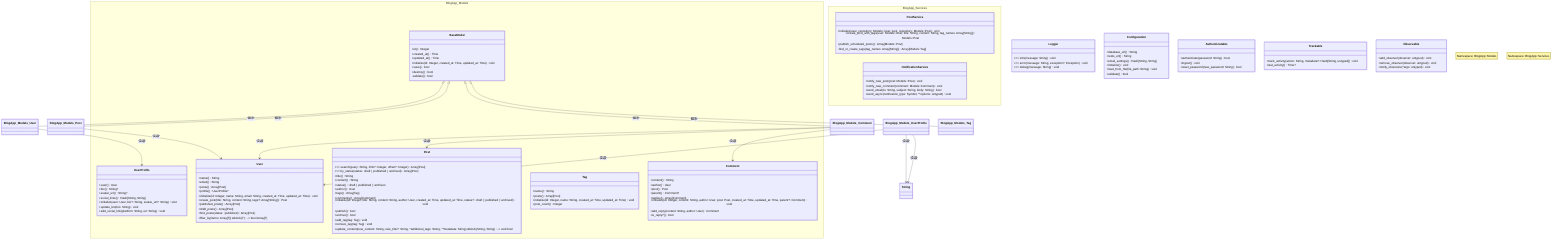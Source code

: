 classDiagram
namespace BlogApp_Models {
    class BaseModel {
        +id() Integer
        +created_at() Time
        +updated_at() Time
        +initialize(id: Integer, created_at: Time, updated_at: Time) void
        +save() bool
        +destroy() bool
        -validate() bool
    }
    class User {
        +name() String
        +email() String
        +posts() Array[Post]
        +profile() UserProfile?
        +initialize(id: Integer, name: String, email: String, created_at: Time, updated_at: Time) void
        +create_post(title: String, content: String, tags?: Array[String]) Post
        +published_posts() Array[Post]
        +draft_posts() Array[Post]
        +find_posts(status: :published) Array[Post]
        +filter_by(items: Array[T]) &block(T) -> bool Array[T]
    }
    class Post {
        +<<static>> search(query: String, limit?: Integer, offset?: Integer) Array[Post]
        +<<static>> by_status(status: :draft | :published | :archived) Array[Post]
        +title() String
        +content() String
        +status() :draft | :published | :archived
        +author() User
        +tags() Array[Tag]
        +comments() Array[Comment]
        +initialize(id: Integer, title: String, content: String, author: User, created_at: Time, updated_at: Time, status?: :draft | :published | :archived) void
        +publish() bool
        +archive() bool
        +add_tag(tag: Tag) void
        +remove_tag(tag: Tag) void
        +update_content(new_content: String, new_title?: String, *additional_tags: String, **metadata: String) &block(String, String) -> void bool
    }
    class Comment {
        +content() String
        +author() User
        +post() Post
        +parent() Comment?
        +replies() Array[Comment]
        +initialize(id: Integer, content: String, author: User, post: Post, created_at: Time, updated_at: Time, parent?: Comment) void
        +add_reply(content: String, author: User) Comment
        +is_reply?() bool
    }
    class Tag {
        +name() String
        +posts() Array[Post]
        +initialize(id: Integer, name: String, created_at: Time, updated_at: Time) void
        +post_count() Integer
    }
    class UserProfile {
        +user() User
        +bio() String?
        +avatar_url() String?
        +social_links() Hash[String, String]
        +initialize(user: User, bio?: String, avatar_url?: String) void
        +update_bio(bio: String) void
        +add_social_link(platform: String, url: String) void
    }
}
namespace BlogApp_Services {
    class PostService {
        +initialize(user_repository: Models::User, post_repository: Models::Post) void
        +create_post_with_tags(user: Models::User, title: String, content: String, tag_names: Array[String]) Models::Post
        +publish_scheduled_posts() Array[Models::Post]
        -find_or_create_tags(tag_names: Array[String]) Array[Models::Tag]
    }
    class NotificationService {
        +notify_new_post(post: Models::Post) void
        +notify_new_comment(comment: Models::Comment) void
        +send_email(to: String, subject: String, body: String) bool
        +send_async(notification_type: Symbol, **options: untyped) void
    }
}

    class Logger {
        +<<static>> info(message: String) void
        +<<static>> error(message: String, exception?: Exception) void
        +<<static>> debug(message: String) void
    }

    class Configuration {
        +database_url() String
        +redis_url() String
        +email_settings() Hash[String, String]
        +initialize() void
        +load_from_file(file_path: String) void
        +validate() bool
    }

class Authenticatable {
    +authenticate(password: String) bool
    +logout() void
    +reset_password(new_password: String) bool
}

class Trackable {
    +track_activity(action: String, metadata?: Hash[String, untyped]) void
    +last_activity() Time?
}

class Observable {
    +add_observer(observer: untyped) void
    +remove_observer(observer: untyped) void
    +notify_observers(*args: untyped) void
}

note for BlogApp_Models "Namespace: BlogApp::Models"
note for BlogApp_Services "Namespace: BlogApp::Services"

    %% 関係性の定義
    BaseModel <|-- BlogApp_Models_User : "継承"
    BlogApp_Models_User --> UserProfile : "委譲"
    BaseModel <|-- BlogApp_Models_Post : "継承"
    BlogApp_Models_Post --> User : "委譲"
    BaseModel <|-- BlogApp_Models_Comment : "継承"
    BlogApp_Models_Comment --> User : "委譲"
    BlogApp_Models_Comment --> Post : "委譲"
    BlogApp_Models_Comment --> Comment : "委譲"
    BaseModel <|-- BlogApp_Models_Tag : "継承"
    BlogApp_Models_UserProfile --> User : "委譲"
    BlogApp_Models_UserProfile --> String : "委譲"
    BlogApp_Models_UserProfile --> String : "委譲"